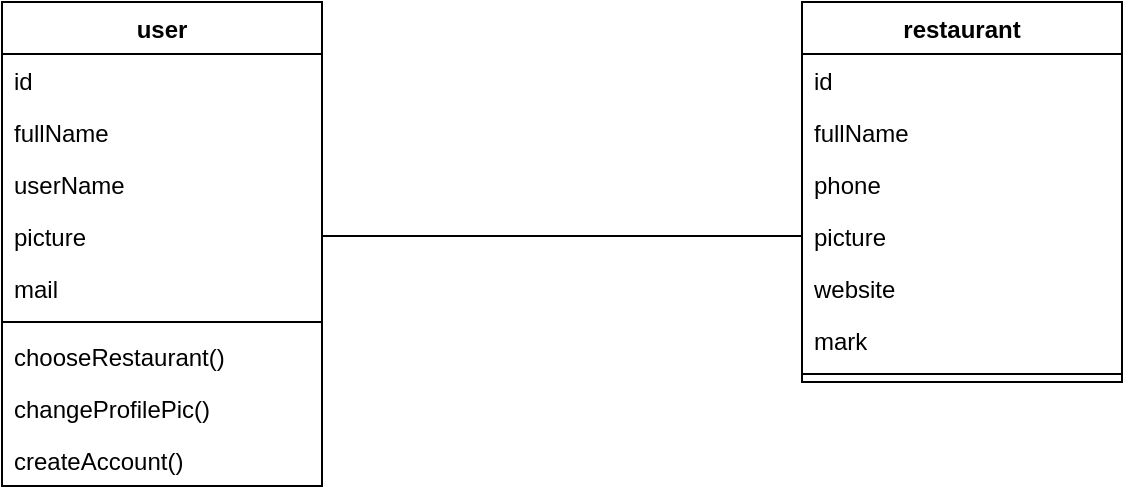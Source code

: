 <mxfile version="14.7.0" type="device"><diagram id="6CJuvfaADX7g8NvFPGrE" name="Page-1"><mxGraphModel dx="990" dy="580" grid="1" gridSize="10" guides="1" tooltips="1" connect="1" arrows="1" fold="1" page="1" pageScale="1" pageWidth="827" pageHeight="1169" math="0" shadow="0"><root><mxCell id="0"/><mxCell id="1" parent="0"/><mxCell id="3WLeVdbySLHez7lMusNw-5" value="user" style="swimlane;fontStyle=1;align=center;verticalAlign=top;childLayout=stackLayout;horizontal=1;startSize=26;horizontalStack=0;resizeParent=1;resizeParentMax=0;resizeLast=0;collapsible=1;marginBottom=0;" vertex="1" parent="1"><mxGeometry x="310" y="170" width="160" height="242" as="geometry"/></mxCell><mxCell id="3WLeVdbySLHez7lMusNw-6" value="id" style="text;strokeColor=none;fillColor=none;align=left;verticalAlign=top;spacingLeft=4;spacingRight=4;overflow=hidden;rotatable=0;points=[[0,0.5],[1,0.5]];portConstraint=eastwest;" vertex="1" parent="3WLeVdbySLHez7lMusNw-5"><mxGeometry y="26" width="160" height="26" as="geometry"/></mxCell><mxCell id="3WLeVdbySLHez7lMusNw-11" value="fullName" style="text;strokeColor=none;fillColor=none;align=left;verticalAlign=top;spacingLeft=4;spacingRight=4;overflow=hidden;rotatable=0;points=[[0,0.5],[1,0.5]];portConstraint=eastwest;" vertex="1" parent="3WLeVdbySLHez7lMusNw-5"><mxGeometry y="52" width="160" height="26" as="geometry"/></mxCell><mxCell id="3WLeVdbySLHez7lMusNw-16" value="userName" style="text;strokeColor=none;fillColor=none;align=left;verticalAlign=top;spacingLeft=4;spacingRight=4;overflow=hidden;rotatable=0;points=[[0,0.5],[1,0.5]];portConstraint=eastwest;" vertex="1" parent="3WLeVdbySLHez7lMusNw-5"><mxGeometry y="78" width="160" height="26" as="geometry"/></mxCell><mxCell id="3WLeVdbySLHez7lMusNw-10" value="picture" style="text;strokeColor=none;fillColor=none;align=left;verticalAlign=top;spacingLeft=4;spacingRight=4;overflow=hidden;rotatable=0;points=[[0,0.5],[1,0.5]];portConstraint=eastwest;" vertex="1" parent="3WLeVdbySLHez7lMusNw-5"><mxGeometry y="104" width="160" height="26" as="geometry"/></mxCell><mxCell id="3WLeVdbySLHez7lMusNw-12" value="mail" style="text;strokeColor=none;fillColor=none;align=left;verticalAlign=top;spacingLeft=4;spacingRight=4;overflow=hidden;rotatable=0;points=[[0,0.5],[1,0.5]];portConstraint=eastwest;" vertex="1" parent="3WLeVdbySLHez7lMusNw-5"><mxGeometry y="130" width="160" height="26" as="geometry"/></mxCell><mxCell id="3WLeVdbySLHez7lMusNw-7" value="" style="line;strokeWidth=1;fillColor=none;align=left;verticalAlign=middle;spacingTop=-1;spacingLeft=3;spacingRight=3;rotatable=0;labelPosition=right;points=[];portConstraint=eastwest;" vertex="1" parent="3WLeVdbySLHez7lMusNw-5"><mxGeometry y="156" width="160" height="8" as="geometry"/></mxCell><mxCell id="3WLeVdbySLHez7lMusNw-8" value="chooseRestaurant()" style="text;strokeColor=none;fillColor=none;align=left;verticalAlign=top;spacingLeft=4;spacingRight=4;overflow=hidden;rotatable=0;points=[[0,0.5],[1,0.5]];portConstraint=eastwest;" vertex="1" parent="3WLeVdbySLHez7lMusNw-5"><mxGeometry y="164" width="160" height="26" as="geometry"/></mxCell><mxCell id="3WLeVdbySLHez7lMusNw-13" value="changeProfilePic()" style="text;strokeColor=none;fillColor=none;align=left;verticalAlign=top;spacingLeft=4;spacingRight=4;overflow=hidden;rotatable=0;points=[[0,0.5],[1,0.5]];portConstraint=eastwest;" vertex="1" parent="3WLeVdbySLHez7lMusNw-5"><mxGeometry y="190" width="160" height="26" as="geometry"/></mxCell><mxCell id="3WLeVdbySLHez7lMusNw-17" value="createAccount()" style="text;strokeColor=none;fillColor=none;align=left;verticalAlign=top;spacingLeft=4;spacingRight=4;overflow=hidden;rotatable=0;points=[[0,0.5],[1,0.5]];portConstraint=eastwest;" vertex="1" parent="3WLeVdbySLHez7lMusNw-5"><mxGeometry y="216" width="160" height="26" as="geometry"/></mxCell><mxCell id="3WLeVdbySLHez7lMusNw-18" value="restaurant" style="swimlane;fontStyle=1;align=center;verticalAlign=top;childLayout=stackLayout;horizontal=1;startSize=26;horizontalStack=0;resizeParent=1;resizeParentMax=0;resizeLast=0;collapsible=1;marginBottom=0;" vertex="1" parent="1"><mxGeometry x="710" y="170" width="160" height="190" as="geometry"/></mxCell><mxCell id="3WLeVdbySLHez7lMusNw-19" value="id" style="text;strokeColor=none;fillColor=none;align=left;verticalAlign=top;spacingLeft=4;spacingRight=4;overflow=hidden;rotatable=0;points=[[0,0.5],[1,0.5]];portConstraint=eastwest;" vertex="1" parent="3WLeVdbySLHez7lMusNw-18"><mxGeometry y="26" width="160" height="26" as="geometry"/></mxCell><mxCell id="3WLeVdbySLHez7lMusNw-20" value="fullName" style="text;strokeColor=none;fillColor=none;align=left;verticalAlign=top;spacingLeft=4;spacingRight=4;overflow=hidden;rotatable=0;points=[[0,0.5],[1,0.5]];portConstraint=eastwest;" vertex="1" parent="3WLeVdbySLHez7lMusNw-18"><mxGeometry y="52" width="160" height="26" as="geometry"/></mxCell><mxCell id="3WLeVdbySLHez7lMusNw-21" value="phone" style="text;strokeColor=none;fillColor=none;align=left;verticalAlign=top;spacingLeft=4;spacingRight=4;overflow=hidden;rotatable=0;points=[[0,0.5],[1,0.5]];portConstraint=eastwest;" vertex="1" parent="3WLeVdbySLHez7lMusNw-18"><mxGeometry y="78" width="160" height="26" as="geometry"/></mxCell><mxCell id="3WLeVdbySLHez7lMusNw-22" value="picture" style="text;strokeColor=none;fillColor=none;align=left;verticalAlign=top;spacingLeft=4;spacingRight=4;overflow=hidden;rotatable=0;points=[[0,0.5],[1,0.5]];portConstraint=eastwest;" vertex="1" parent="3WLeVdbySLHez7lMusNw-18"><mxGeometry y="104" width="160" height="26" as="geometry"/></mxCell><mxCell id="3WLeVdbySLHez7lMusNw-28" value="website" style="text;strokeColor=none;fillColor=none;align=left;verticalAlign=top;spacingLeft=4;spacingRight=4;overflow=hidden;rotatable=0;points=[[0,0.5],[1,0.5]];portConstraint=eastwest;" vertex="1" parent="3WLeVdbySLHez7lMusNw-18"><mxGeometry y="130" width="160" height="26" as="geometry"/></mxCell><mxCell id="3WLeVdbySLHez7lMusNw-23" value="mark" style="text;strokeColor=none;fillColor=none;align=left;verticalAlign=top;spacingLeft=4;spacingRight=4;overflow=hidden;rotatable=0;points=[[0,0.5],[1,0.5]];portConstraint=eastwest;" vertex="1" parent="3WLeVdbySLHez7lMusNw-18"><mxGeometry y="156" width="160" height="26" as="geometry"/></mxCell><mxCell id="3WLeVdbySLHez7lMusNw-24" value="" style="line;strokeWidth=1;fillColor=none;align=left;verticalAlign=middle;spacingTop=-1;spacingLeft=3;spacingRight=3;rotatable=0;labelPosition=right;points=[];portConstraint=eastwest;" vertex="1" parent="3WLeVdbySLHez7lMusNw-18"><mxGeometry y="182" width="160" height="8" as="geometry"/></mxCell><mxCell id="3WLeVdbySLHez7lMusNw-29" style="edgeStyle=orthogonalEdgeStyle;rounded=0;orthogonalLoop=1;jettySize=auto;html=1;entryX=0;entryY=0.5;entryDx=0;entryDy=0;endArrow=none;endFill=0;" edge="1" parent="1" source="3WLeVdbySLHez7lMusNw-10" target="3WLeVdbySLHez7lMusNw-22"><mxGeometry relative="1" as="geometry"/></mxCell></root></mxGraphModel></diagram></mxfile>